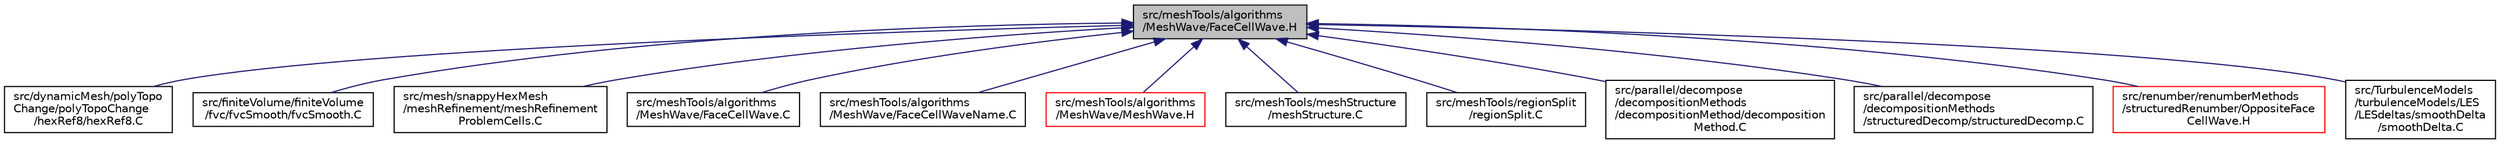 digraph "src/meshTools/algorithms/MeshWave/FaceCellWave.H"
{
  bgcolor="transparent";
  edge [fontname="Helvetica",fontsize="10",labelfontname="Helvetica",labelfontsize="10"];
  node [fontname="Helvetica",fontsize="10",shape=record];
  Node120 [label="src/meshTools/algorithms\l/MeshWave/FaceCellWave.H",height=0.2,width=0.4,color="black", fillcolor="grey75", style="filled", fontcolor="black"];
  Node120 -> Node121 [dir="back",color="midnightblue",fontsize="10",style="solid",fontname="Helvetica"];
  Node121 [label="src/dynamicMesh/polyTopo\lChange/polyTopoChange\l/hexRef8/hexRef8.C",height=0.2,width=0.4,color="black",URL="$a00752.html"];
  Node120 -> Node122 [dir="back",color="midnightblue",fontsize="10",style="solid",fontname="Helvetica"];
  Node122 [label="src/finiteVolume/finiteVolume\l/fvc/fvcSmooth/fvcSmooth.C",height=0.2,width=0.4,color="black",URL="$a03182.html"];
  Node120 -> Node123 [dir="back",color="midnightblue",fontsize="10",style="solid",fontname="Helvetica"];
  Node123 [label="src/mesh/snappyHexMesh\l/meshRefinement/meshRefinement\lProblemCells.C",height=0.2,width=0.4,color="black",URL="$a07745.html"];
  Node120 -> Node124 [dir="back",color="midnightblue",fontsize="10",style="solid",fontname="Helvetica"];
  Node124 [label="src/meshTools/algorithms\l/MeshWave/FaceCellWave.C",height=0.2,width=0.4,color="black",URL="$a07850.html"];
  Node120 -> Node125 [dir="back",color="midnightblue",fontsize="10",style="solid",fontname="Helvetica"];
  Node125 [label="src/meshTools/algorithms\l/MeshWave/FaceCellWaveName.C",height=0.2,width=0.4,color="black",URL="$a07856.html"];
  Node120 -> Node126 [dir="back",color="midnightblue",fontsize="10",style="solid",fontname="Helvetica"];
  Node126 [label="src/meshTools/algorithms\l/MeshWave/MeshWave.H",height=0.2,width=0.4,color="red",URL="$a07862.html"];
  Node120 -> Node141 [dir="back",color="midnightblue",fontsize="10",style="solid",fontname="Helvetica"];
  Node141 [label="src/meshTools/meshStructure\l/meshStructure.C",height=0.2,width=0.4,color="black",URL="$a08327.html"];
  Node120 -> Node142 [dir="back",color="midnightblue",fontsize="10",style="solid",fontname="Helvetica"];
  Node142 [label="src/meshTools/regionSplit\l/regionSplit.C",height=0.2,width=0.4,color="black",URL="$a08462.html"];
  Node120 -> Node143 [dir="back",color="midnightblue",fontsize="10",style="solid",fontname="Helvetica"];
  Node143 [label="src/parallel/decompose\l/decompositionMethods\l/decompositionMethod/decomposition\lMethod.C",height=0.2,width=0.4,color="black",URL="$a13880.html"];
  Node120 -> Node144 [dir="back",color="midnightblue",fontsize="10",style="solid",fontname="Helvetica"];
  Node144 [label="src/parallel/decompose\l/decompositionMethods\l/structuredDecomp/structuredDecomp.C",height=0.2,width=0.4,color="black",URL="$a13922.html"];
  Node120 -> Node145 [dir="back",color="midnightblue",fontsize="10",style="solid",fontname="Helvetica"];
  Node145 [label="src/renumber/renumberMethods\l/structuredRenumber/OppositeFace\lCellWave.H",height=0.2,width=0.4,color="red",URL="$a14531.html"];
  Node120 -> Node149 [dir="back",color="midnightblue",fontsize="10",style="solid",fontname="Helvetica"];
  Node149 [label="src/TurbulenceModels\l/turbulenceModels/LES\l/LESdeltas/smoothDelta\l/smoothDelta.C",height=0.2,width=0.4,color="black",URL="$a17999.html"];
}
